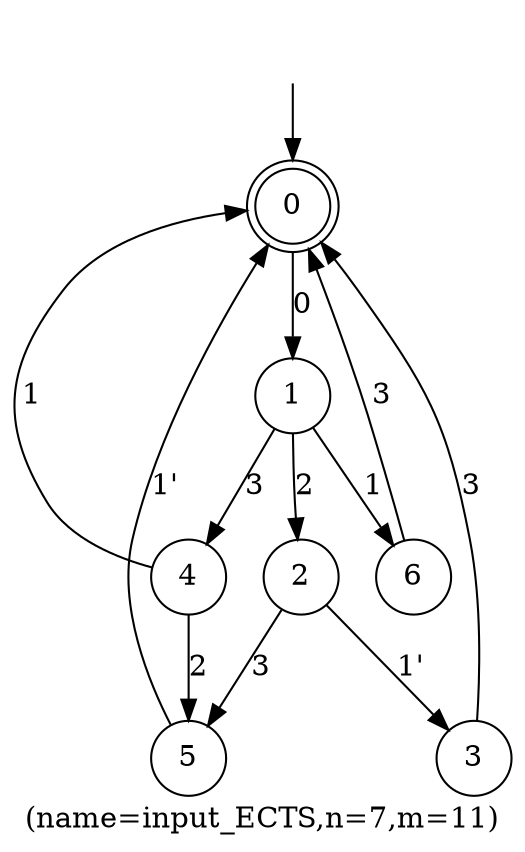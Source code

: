 digraph input_ECTS{
	label="(name=input_ECTS,n=7,m=11)";
	_nil [style = "invis"];
	node [shape = doublecircle]; 0;
	node [shape = circle];
	_nil -> 0;
	0->1[label="0"];
	1->6[label="1"];
	4->0[label="1"];
	1->2[label="2"];
	4->5[label="2"];
	6->0[label="3"];
	1->4[label="3"];
	2->5[label="3"];
	3->0[label="3"];
	2->3[label="1'"];
	5->0[label="1'"];
}
